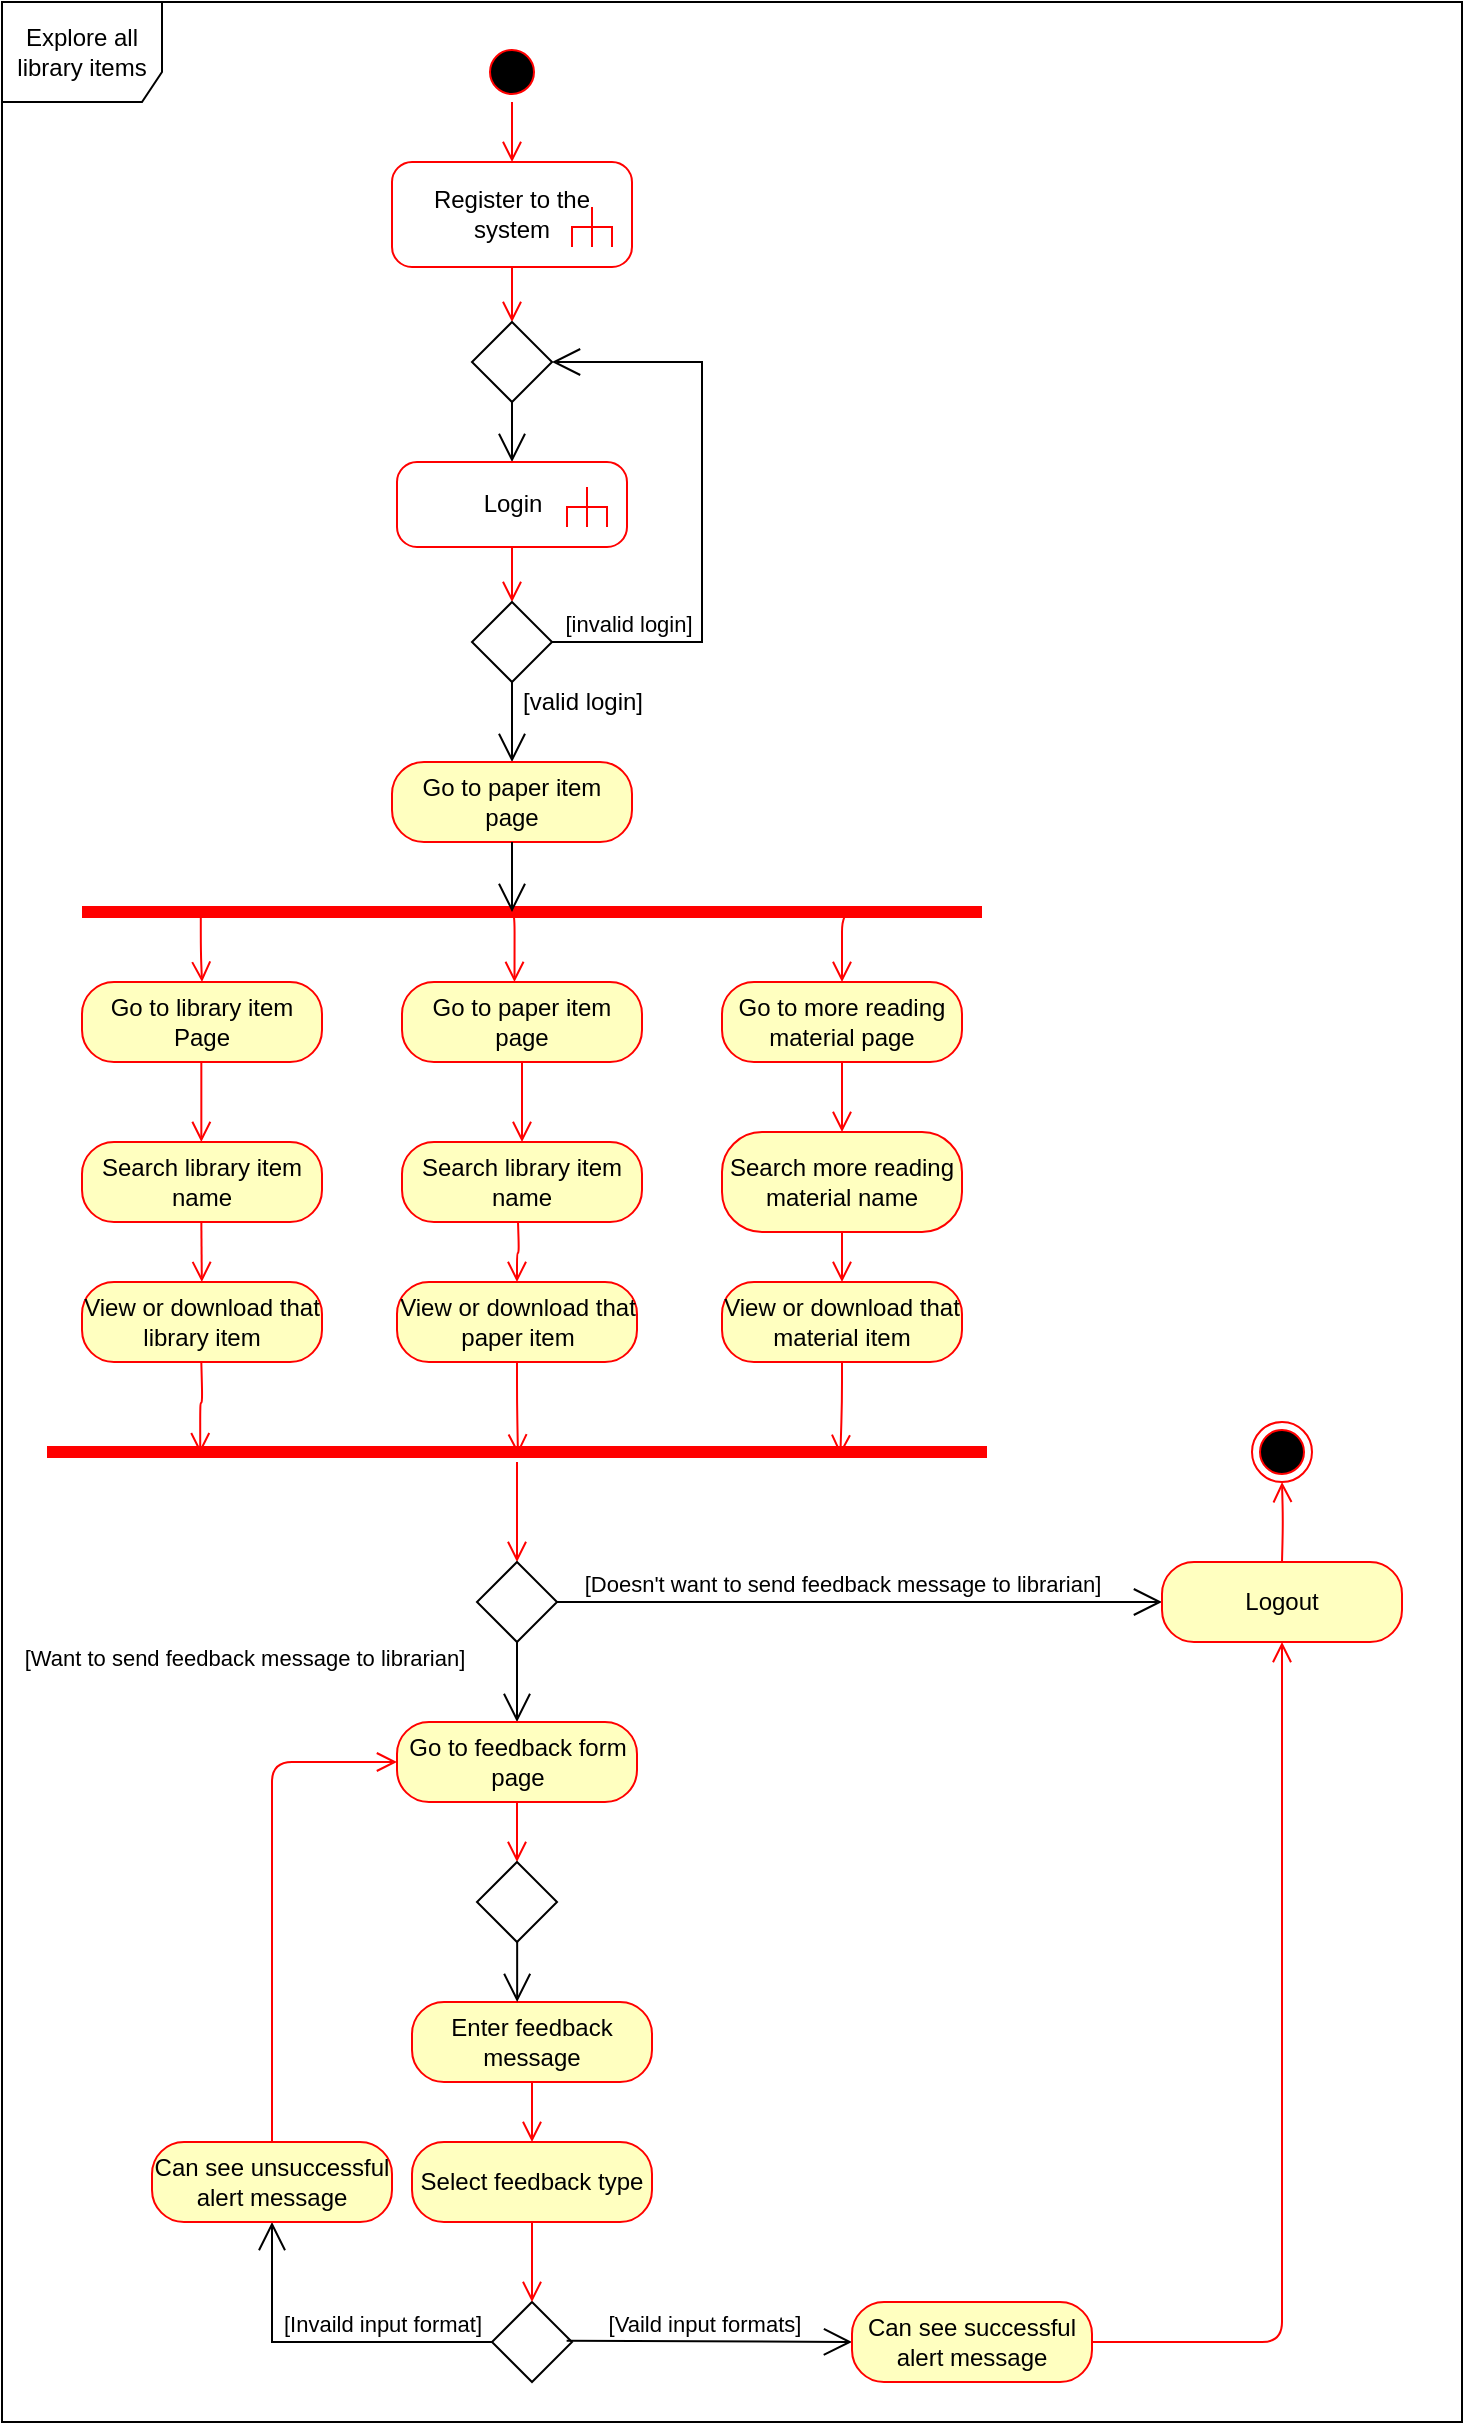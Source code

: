 <mxfile version="15.4.3" type="github">
  <diagram id="FonD3yZjuFLouaIDfz1e" name="Page-1">
    <mxGraphModel dx="2035" dy="1743" grid="1" gridSize="10" guides="1" tooltips="1" connect="1" arrows="1" fold="1" page="1" pageScale="1" pageWidth="850" pageHeight="1100" math="0" shadow="0">
      <root>
        <mxCell id="0" />
        <mxCell id="1" parent="0" />
        <mxCell id="w-JFlLj-ReJTVVEn5meg-1" value="" style="ellipse;html=1;shape=startState;fillColor=#000000;strokeColor=#ff0000;" parent="1" vertex="1">
          <mxGeometry x="180" y="-40" width="30" height="30" as="geometry" />
        </mxCell>
        <mxCell id="w-JFlLj-ReJTVVEn5meg-2" value="" style="edgeStyle=orthogonalEdgeStyle;html=1;verticalAlign=bottom;endArrow=open;endSize=8;strokeColor=#ff0000;" parent="1" source="w-JFlLj-ReJTVVEn5meg-1" edge="1" target="Q_kL5pNG0bDg6LttERWj-26">
          <mxGeometry relative="1" as="geometry">
            <mxPoint x="195" y="30" as="targetPoint" />
          </mxGeometry>
        </mxCell>
        <mxCell id="w-JFlLj-ReJTVVEn5meg-4" value="" style="edgeStyle=orthogonalEdgeStyle;html=1;verticalAlign=bottom;endArrow=open;endSize=8;strokeColor=#ff0000;exitX=0.5;exitY=1;exitDx=0;exitDy=0;exitPerimeter=0;entryX=0.5;entryY=0;entryDx=0;entryDy=0;" parent="1" target="w-JFlLj-ReJTVVEn5meg-25" edge="1" source="Q_kL5pNG0bDg6LttERWj-26">
          <mxGeometry relative="1" as="geometry">
            <mxPoint x="195" y="140" as="targetPoint" />
            <mxPoint x="195" y="150" as="sourcePoint" />
          </mxGeometry>
        </mxCell>
        <mxCell id="w-JFlLj-ReJTVVEn5meg-12" value="" style="edgeStyle=orthogonalEdgeStyle;html=1;verticalAlign=bottom;endArrow=open;endSize=8;strokeColor=#ff0000;exitX=0.5;exitY=1;exitDx=0;exitDy=0;exitPerimeter=0;entryX=0.5;entryY=0;entryDx=0;entryDy=0;" parent="1" target="w-JFlLj-ReJTVVEn5meg-35" edge="1" source="Q_kL5pNG0bDg6LttERWj-27">
          <mxGeometry relative="1" as="geometry">
            <mxPoint x="195" y="248" as="targetPoint" />
            <mxPoint x="194.76" y="252.5" as="sourcePoint" />
          </mxGeometry>
        </mxCell>
        <mxCell id="w-JFlLj-ReJTVVEn5meg-25" value="" style="shape=rhombus;html=1;verticalLabelPosition=bottom;verticalAlignment=top;" parent="1" vertex="1">
          <mxGeometry x="175" y="100" width="40" height="40" as="geometry" />
        </mxCell>
        <mxCell id="w-JFlLj-ReJTVVEn5meg-28" value="" style="edgeStyle=elbowEdgeStyle;html=1;elbow=vertical;verticalAlign=bottom;endArrow=open;rounded=0;labelBackgroundColor=none;endSize=12;exitX=0.5;exitY=1;exitDx=0;exitDy=0;" parent="1" source="w-JFlLj-ReJTVVEn5meg-25" edge="1" target="Q_kL5pNG0bDg6LttERWj-27">
          <mxGeometry x="-0.012" y="15" relative="1" as="geometry">
            <mxPoint x="195" y="210" as="targetPoint" />
            <Array as="points" />
            <mxPoint as="offset" />
          </mxGeometry>
        </mxCell>
        <mxCell id="w-JFlLj-ReJTVVEn5meg-35" value="" style="shape=rhombus;html=1;verticalLabelPosition=bottom;verticalAlignment=top;" parent="1" vertex="1">
          <mxGeometry x="175" y="240" width="40" height="40" as="geometry" />
        </mxCell>
        <mxCell id="w-JFlLj-ReJTVVEn5meg-37" value="[invalid login]" style="edgeStyle=elbowEdgeStyle;html=1;elbow=vertical;verticalAlign=bottom;endArrow=open;rounded=0;labelBackgroundColor=none;endSize=12;entryX=1;entryY=0.5;entryDx=0;entryDy=0;" parent="1" source="w-JFlLj-ReJTVVEn5meg-35" target="w-JFlLj-ReJTVVEn5meg-25" edge="1">
          <mxGeometry x="-0.741" relative="1" as="geometry">
            <mxPoint x="330" y="500" as="targetPoint" />
            <Array as="points">
              <mxPoint x="290" y="260" />
              <mxPoint x="280" y="310" />
              <mxPoint x="260" y="360" />
            </Array>
            <mxPoint as="offset" />
          </mxGeometry>
        </mxCell>
        <mxCell id="w-JFlLj-ReJTVVEn5meg-40" value="" style="shape=line;html=1;strokeWidth=6;strokeColor=#ff0000;" parent="1" vertex="1">
          <mxGeometry x="-20" y="390" width="450" height="10" as="geometry" />
        </mxCell>
        <mxCell id="w-JFlLj-ReJTVVEn5meg-46" value="" style="edgeStyle=orthogonalEdgeStyle;html=1;verticalAlign=bottom;endArrow=open;endSize=8;strokeColor=#ff0000;entryX=0.5;entryY=0;entryDx=0;entryDy=0;" parent="1" target="w-JFlLj-ReJTVVEn5meg-50" edge="1">
          <mxGeometry relative="1" as="geometry">
            <mxPoint x="289.71" y="450" as="targetPoint" />
            <mxPoint x="370" y="395" as="sourcePoint" />
            <Array as="points">
              <mxPoint x="370" y="395" />
            </Array>
          </mxGeometry>
        </mxCell>
        <mxCell id="w-JFlLj-ReJTVVEn5meg-48" value="Go to paper item page" style="rounded=1;whiteSpace=wrap;html=1;arcSize=40;fontColor=#000000;fillColor=#ffffc0;strokeColor=#ff0000;" parent="1" vertex="1">
          <mxGeometry x="140" y="430" width="120" height="40" as="geometry" />
        </mxCell>
        <mxCell id="w-JFlLj-ReJTVVEn5meg-50" value="Go to more reading material page" style="rounded=1;whiteSpace=wrap;html=1;arcSize=40;fontColor=#000000;fillColor=#ffffc0;strokeColor=#ff0000;" parent="1" vertex="1">
          <mxGeometry x="300" y="430" width="120" height="40" as="geometry" />
        </mxCell>
        <mxCell id="w-JFlLj-ReJTVVEn5meg-54" value="" style="endArrow=open;endFill=1;endSize=12;html=1;exitX=0.5;exitY=1;exitDx=0;exitDy=0;" parent="1" source="w-JFlLj-ReJTVVEn5meg-35" edge="1">
          <mxGeometry width="160" relative="1" as="geometry">
            <mxPoint x="200" y="380" as="sourcePoint" />
            <mxPoint x="195" y="320" as="targetPoint" />
          </mxGeometry>
        </mxCell>
        <mxCell id="w-JFlLj-ReJTVVEn5meg-57" value="[valid login]" style="text;html=1;align=center;verticalAlign=middle;resizable=0;points=[];autosize=1;" parent="1" vertex="1">
          <mxGeometry x="190" y="280" width="80" height="20" as="geometry" />
        </mxCell>
        <mxCell id="w-JFlLj-ReJTVVEn5meg-58" value="Search library item name" style="rounded=1;whiteSpace=wrap;html=1;arcSize=40;fontColor=#000000;fillColor=#ffffc0;strokeColor=#ff0000;" parent="1" vertex="1">
          <mxGeometry x="140" y="510" width="120" height="40" as="geometry" />
        </mxCell>
        <mxCell id="w-JFlLj-ReJTVVEn5meg-59" value="" style="edgeStyle=orthogonalEdgeStyle;html=1;verticalAlign=bottom;endArrow=open;endSize=8;strokeColor=#ff0000;entryX=0.5;entryY=0;entryDx=0;entryDy=0;" parent="1" edge="1" target="w-JFlLj-ReJTVVEn5meg-73">
          <mxGeometry relative="1" as="geometry">
            <mxPoint x="140" y="580" as="targetPoint" />
            <mxPoint x="198" y="550" as="sourcePoint" />
          </mxGeometry>
        </mxCell>
        <mxCell id="w-JFlLj-ReJTVVEn5meg-60" value="Search more reading material name" style="rounded=1;whiteSpace=wrap;html=1;arcSize=40;fontColor=#000000;fillColor=#ffffc0;strokeColor=#ff0000;" parent="1" vertex="1">
          <mxGeometry x="300" y="505" width="120" height="50" as="geometry" />
        </mxCell>
        <mxCell id="w-JFlLj-ReJTVVEn5meg-61" value="" style="edgeStyle=orthogonalEdgeStyle;html=1;verticalAlign=bottom;endArrow=open;endSize=8;strokeColor=#ff0000;exitX=0.5;exitY=1;exitDx=0;exitDy=0;entryX=0.5;entryY=0;entryDx=0;entryDy=0;" parent="1" source="w-JFlLj-ReJTVVEn5meg-60" edge="1" target="w-JFlLj-ReJTVVEn5meg-75">
          <mxGeometry relative="1" as="geometry">
            <mxPoint x="360" y="570" as="targetPoint" />
            <mxPoint x="380" y="560" as="sourcePoint" />
          </mxGeometry>
        </mxCell>
        <mxCell id="w-JFlLj-ReJTVVEn5meg-66" value="" style="edgeStyle=orthogonalEdgeStyle;html=1;verticalAlign=bottom;endArrow=open;endSize=8;strokeColor=#ff0000;exitX=0.75;exitY=0.5;exitDx=0;exitDy=0;exitPerimeter=0;entryX=0.5;entryY=0;entryDx=0;entryDy=0;" parent="1" edge="1">
          <mxGeometry relative="1" as="geometry">
            <mxPoint x="196.25" y="430" as="targetPoint" />
            <mxPoint x="193.75" y="395" as="sourcePoint" />
            <Array as="points">
              <mxPoint x="196.25" y="395" />
            </Array>
          </mxGeometry>
        </mxCell>
        <mxCell id="w-JFlLj-ReJTVVEn5meg-69" value="" style="edgeStyle=orthogonalEdgeStyle;html=1;verticalAlign=bottom;endArrow=open;endSize=8;strokeColor=#ff0000;entryX=0.5;entryY=0;entryDx=0;entryDy=0;exitX=0.5;exitY=1;exitDx=0;exitDy=0;" parent="1" edge="1" target="w-JFlLj-ReJTVVEn5meg-60" source="w-JFlLj-ReJTVVEn5meg-50">
          <mxGeometry relative="1" as="geometry">
            <mxPoint x="369.71" y="510" as="targetPoint" />
            <mxPoint x="369.71" y="470" as="sourcePoint" />
          </mxGeometry>
        </mxCell>
        <mxCell id="w-JFlLj-ReJTVVEn5meg-72" value="" style="edgeStyle=orthogonalEdgeStyle;html=1;verticalAlign=bottom;endArrow=open;endSize=8;strokeColor=#ff0000;" parent="1" edge="1">
          <mxGeometry relative="1" as="geometry">
            <mxPoint x="200" y="510" as="targetPoint" />
            <mxPoint x="200" y="470" as="sourcePoint" />
            <Array as="points">
              <mxPoint x="200" y="470" />
              <mxPoint x="200" y="470" />
            </Array>
          </mxGeometry>
        </mxCell>
        <mxCell id="w-JFlLj-ReJTVVEn5meg-73" value="View or download that paper item" style="rounded=1;whiteSpace=wrap;html=1;arcSize=40;fontColor=#000000;fillColor=#ffffc0;strokeColor=#ff0000;" parent="1" vertex="1">
          <mxGeometry x="137.5" y="580" width="120" height="40" as="geometry" />
        </mxCell>
        <mxCell id="w-JFlLj-ReJTVVEn5meg-74" value="" style="edgeStyle=orthogonalEdgeStyle;html=1;verticalAlign=bottom;endArrow=open;endSize=8;strokeColor=#ff0000;entryX=0.501;entryY=0.628;entryDx=0;entryDy=0;entryPerimeter=0;" parent="1" source="w-JFlLj-ReJTVVEn5meg-73" edge="1" target="w-JFlLj-ReJTVVEn5meg-77">
          <mxGeometry relative="1" as="geometry">
            <mxPoint x="140" y="670" as="targetPoint" />
          </mxGeometry>
        </mxCell>
        <mxCell id="w-JFlLj-ReJTVVEn5meg-75" value="View or download that material item" style="rounded=1;whiteSpace=wrap;html=1;arcSize=40;fontColor=#000000;fillColor=#ffffc0;strokeColor=#ff0000;" parent="1" vertex="1">
          <mxGeometry x="300" y="580" width="120" height="40" as="geometry" />
        </mxCell>
        <mxCell id="w-JFlLj-ReJTVVEn5meg-76" value="" style="edgeStyle=orthogonalEdgeStyle;html=1;verticalAlign=bottom;endArrow=open;endSize=8;strokeColor=#ff0000;exitX=0.5;exitY=1;exitDx=0;exitDy=0;entryX=0.844;entryY=0.66;entryDx=0;entryDy=0;entryPerimeter=0;" parent="1" source="w-JFlLj-ReJTVVEn5meg-75" edge="1" target="w-JFlLj-ReJTVVEn5meg-77">
          <mxGeometry relative="1" as="geometry">
            <mxPoint x="380" y="660" as="targetPoint" />
          </mxGeometry>
        </mxCell>
        <mxCell id="w-JFlLj-ReJTVVEn5meg-77" value="" style="shape=line;html=1;strokeWidth=6;strokeColor=#ff0000;" parent="1" vertex="1">
          <mxGeometry x="-37.5" y="660" width="470" height="10" as="geometry" />
        </mxCell>
        <mxCell id="w-JFlLj-ReJTVVEn5meg-78" value="" style="edgeStyle=orthogonalEdgeStyle;html=1;verticalAlign=bottom;endArrow=open;endSize=8;strokeColor=#ff0000;entryX=0.5;entryY=0;entryDx=0;entryDy=0;" parent="1" source="w-JFlLj-ReJTVVEn5meg-77" target="w-JFlLj-ReJTVVEn5meg-84" edge="1">
          <mxGeometry relative="1" as="geometry">
            <mxPoint x="220" y="750" as="targetPoint" />
            <Array as="points" />
          </mxGeometry>
        </mxCell>
        <mxCell id="w-JFlLj-ReJTVVEn5meg-84" value="" style="shape=rhombus;html=1;verticalLabelPosition=bottom;verticalAlignment=top;" parent="1" vertex="1">
          <mxGeometry x="177.5" y="720" width="40" height="40" as="geometry" />
        </mxCell>
        <mxCell id="w-JFlLj-ReJTVVEn5meg-86" value="[Doesn&#39;t want to send feedback message to librarian]" style="edgeStyle=elbowEdgeStyle;html=1;elbow=vertical;verticalAlign=bottom;endArrow=open;rounded=0;labelBackgroundColor=none;endSize=12;entryX=0;entryY=0.5;entryDx=0;entryDy=0;" parent="1" source="w-JFlLj-ReJTVVEn5meg-84" target="Q_kL5pNG0bDg6LttERWj-12" edge="1">
          <mxGeometry x="-0.059" relative="1" as="geometry">
            <mxPoint x="320" y="830" as="targetPoint" />
            <Array as="points">
              <mxPoint x="280" y="740" />
            </Array>
            <mxPoint as="offset" />
          </mxGeometry>
        </mxCell>
        <mxCell id="w-JFlLj-ReJTVVEn5meg-87" value="[Want to send feedback message to librarian]" style="edgeStyle=elbowEdgeStyle;html=1;elbow=vertical;verticalAlign=bottom;endArrow=open;rounded=0;labelBackgroundColor=none;endSize=12;entryX=0.5;entryY=0;entryDx=0;entryDy=0;exitX=0.5;exitY=1;exitDx=0;exitDy=0;" parent="1" source="w-JFlLj-ReJTVVEn5meg-84" edge="1" target="w-JFlLj-ReJTVVEn5meg-92">
          <mxGeometry x="-0.68" y="-138" relative="1" as="geometry">
            <mxPoint x="220" y="800" as="targetPoint" />
            <Array as="points">
              <mxPoint x="200" y="770" />
              <mxPoint x="190" y="760" />
              <mxPoint x="130" y="770" />
              <mxPoint x="220" y="795" />
            </Array>
            <mxPoint x="1" y="10" as="offset" />
            <mxPoint x="198" y="760" as="sourcePoint" />
          </mxGeometry>
        </mxCell>
        <mxCell id="w-JFlLj-ReJTVVEn5meg-92" value="Go to feedback form page" style="rounded=1;whiteSpace=wrap;html=1;arcSize=40;fontColor=#000000;fillColor=#ffffc0;strokeColor=#ff0000;" parent="1" vertex="1">
          <mxGeometry x="137.5" y="800" width="120" height="40" as="geometry" />
        </mxCell>
        <mxCell id="w-JFlLj-ReJTVVEn5meg-93" value="" style="edgeStyle=orthogonalEdgeStyle;html=1;verticalAlign=bottom;endArrow=open;endSize=8;strokeColor=#ff0000;entryX=0.5;entryY=0;entryDx=0;entryDy=0;" parent="1" source="w-JFlLj-ReJTVVEn5meg-92" target="w-JFlLj-ReJTVVEn5meg-98" edge="1">
          <mxGeometry relative="1" as="geometry">
            <mxPoint x="220" y="880" as="targetPoint" />
          </mxGeometry>
        </mxCell>
        <mxCell id="w-JFlLj-ReJTVVEn5meg-96" value="Enter feedback message" style="rounded=1;whiteSpace=wrap;html=1;arcSize=40;fontColor=#000000;fillColor=#ffffc0;strokeColor=#ff0000;" parent="1" vertex="1">
          <mxGeometry x="145" y="940" width="120" height="40" as="geometry" />
        </mxCell>
        <mxCell id="w-JFlLj-ReJTVVEn5meg-97" value="" style="edgeStyle=orthogonalEdgeStyle;html=1;verticalAlign=bottom;endArrow=open;endSize=8;strokeColor=#ff0000;entryX=0.5;entryY=0;entryDx=0;entryDy=0;" parent="1" source="w-JFlLj-ReJTVVEn5meg-96" target="Q_kL5pNG0bDg6LttERWj-2" edge="1">
          <mxGeometry relative="1" as="geometry">
            <mxPoint x="220" y="1010" as="targetPoint" />
          </mxGeometry>
        </mxCell>
        <mxCell id="w-JFlLj-ReJTVVEn5meg-98" value="" style="shape=rhombus;html=1;verticalLabelPosition=bottom;verticalAlignment=top;" parent="1" vertex="1">
          <mxGeometry x="177.5" y="870" width="40" height="40" as="geometry" />
        </mxCell>
        <mxCell id="w-JFlLj-ReJTVVEn5meg-100" value="" style="edgeStyle=elbowEdgeStyle;html=1;elbow=vertical;verticalAlign=bottom;endArrow=open;rounded=0;labelBackgroundColor=none;endSize=12;exitX=0.502;exitY=0.99;exitDx=0;exitDy=0;exitPerimeter=0;" parent="1" source="w-JFlLj-ReJTVVEn5meg-98" edge="1">
          <mxGeometry x="0.5" y="22" relative="1" as="geometry">
            <mxPoint x="198" y="940" as="targetPoint" />
            <mxPoint x="221.0" y="910" as="sourcePoint" />
            <Array as="points">
              <mxPoint x="221" y="940" />
            </Array>
            <mxPoint x="-42" y="-10" as="offset" />
          </mxGeometry>
        </mxCell>
        <mxCell id="w-JFlLj-ReJTVVEn5meg-103" value="" style="shape=rhombus;html=1;verticalLabelPosition=bottom;verticalAlignment=top;" parent="1" vertex="1">
          <mxGeometry x="185" y="1090" width="40" height="40" as="geometry" />
        </mxCell>
        <mxCell id="w-JFlLj-ReJTVVEn5meg-105" value="[Vaild input formats]" style="edgeStyle=elbowEdgeStyle;html=1;elbow=vertical;verticalAlign=bottom;endArrow=open;rounded=0;labelBackgroundColor=none;endSize=12;entryX=0;entryY=0.5;entryDx=0;entryDy=0;exitX=0.933;exitY=0.483;exitDx=0;exitDy=0;exitPerimeter=0;" parent="1" target="Q_kL5pNG0bDg6LttERWj-23" edge="1" source="w-JFlLj-ReJTVVEn5meg-103">
          <mxGeometry x="-0.04" relative="1" as="geometry">
            <mxPoint x="300" y="1110" as="targetPoint" />
            <Array as="points">
              <mxPoint x="260" y="1110" />
              <mxPoint x="250" y="1060" />
            </Array>
            <mxPoint x="240" y="1110" as="sourcePoint" />
            <mxPoint as="offset" />
          </mxGeometry>
        </mxCell>
        <mxCell id="w-JFlLj-ReJTVVEn5meg-106" value="[Invaild input format]" style="edgeStyle=elbowEdgeStyle;html=1;elbow=vertical;verticalAlign=bottom;endArrow=open;rounded=0;labelBackgroundColor=none;endSize=12;entryX=0.5;entryY=1;entryDx=0;entryDy=0;" parent="1" source="w-JFlLj-ReJTVVEn5meg-103" target="QeGTxWQUT2oyGX54cCKl-9" edge="1">
          <mxGeometry x="-0.351" relative="1" as="geometry">
            <mxPoint x="120" y="1080" as="targetPoint" />
            <Array as="points">
              <mxPoint x="140" y="1110" />
              <mxPoint x="150" y="900" />
              <mxPoint x="110" y="1040" />
            </Array>
            <mxPoint as="offset" />
          </mxGeometry>
        </mxCell>
        <mxCell id="w-JFlLj-ReJTVVEn5meg-111" value="Explore all library items" style="shape=umlFrame;whiteSpace=wrap;html=1;width=80;height=50;" parent="1" vertex="1">
          <mxGeometry x="-60" y="-60" width="730" height="1210" as="geometry" />
        </mxCell>
        <mxCell id="Q_kL5pNG0bDg6LttERWj-2" value="Select feedback type" style="rounded=1;whiteSpace=wrap;html=1;arcSize=40;fontColor=#000000;fillColor=#ffffc0;strokeColor=#ff0000;" parent="1" vertex="1">
          <mxGeometry x="145" y="1010" width="120" height="40" as="geometry" />
        </mxCell>
        <mxCell id="Q_kL5pNG0bDg6LttERWj-3" value="" style="edgeStyle=orthogonalEdgeStyle;html=1;verticalAlign=bottom;endArrow=open;endSize=8;strokeColor=#ff0000;entryX=0.5;entryY=0;entryDx=0;entryDy=0;" parent="1" source="Q_kL5pNG0bDg6LttERWj-2" target="w-JFlLj-ReJTVVEn5meg-103" edge="1">
          <mxGeometry relative="1" as="geometry">
            <mxPoint x="220" y="1090" as="targetPoint" />
          </mxGeometry>
        </mxCell>
        <mxCell id="Q_kL5pNG0bDg6LttERWj-12" value="Logout" style="rounded=1;whiteSpace=wrap;html=1;arcSize=40;fontColor=#000000;fillColor=#ffffc0;strokeColor=#ff0000;" parent="1" vertex="1">
          <mxGeometry x="520" y="720" width="120" height="40" as="geometry" />
        </mxCell>
        <mxCell id="Q_kL5pNG0bDg6LttERWj-20" value="" style="edgeStyle=orthogonalEdgeStyle;html=1;verticalAlign=bottom;endArrow=open;endSize=8;strokeColor=#ff0000;entryX=0.5;entryY=1;entryDx=0;entryDy=0;" parent="1" target="Q_kL5pNG0bDg6LttERWj-21" edge="1">
          <mxGeometry relative="1" as="geometry">
            <mxPoint x="579.5" y="645" as="targetPoint" />
            <Array as="points" />
            <mxPoint x="580" y="720" as="sourcePoint" />
          </mxGeometry>
        </mxCell>
        <mxCell id="Q_kL5pNG0bDg6LttERWj-21" value="" style="ellipse;html=1;shape=endState;fillColor=#000000;strokeColor=#ff0000;" parent="1" vertex="1">
          <mxGeometry x="565" y="650" width="30" height="30" as="geometry" />
        </mxCell>
        <mxCell id="Q_kL5pNG0bDg6LttERWj-23" value="Can see successful alert message" style="rounded=1;whiteSpace=wrap;html=1;arcSize=40;fontColor=#000000;fillColor=#ffffc0;strokeColor=#ff0000;" parent="1" vertex="1">
          <mxGeometry x="365" y="1090" width="120" height="40" as="geometry" />
        </mxCell>
        <mxCell id="Q_kL5pNG0bDg6LttERWj-24" value="" style="edgeStyle=orthogonalEdgeStyle;html=1;verticalAlign=bottom;endArrow=open;endSize=8;strokeColor=#ff0000;exitX=1;exitY=0.5;exitDx=0;exitDy=0;entryX=0.5;entryY=1;entryDx=0;entryDy=0;" parent="1" source="Q_kL5pNG0bDg6LttERWj-23" target="Q_kL5pNG0bDg6LttERWj-12" edge="1">
          <mxGeometry relative="1" as="geometry">
            <mxPoint x="520" y="1110" as="targetPoint" />
            <Array as="points" />
            <mxPoint x="460" y="1100" as="sourcePoint" />
          </mxGeometry>
        </mxCell>
        <mxCell id="Q_kL5pNG0bDg6LttERWj-26" value="&lt;span&gt;Register to the system&lt;/span&gt;" style="html=1;shape=mxgraph.sysml.callBehAct;whiteSpace=wrap;align=center;strokeColor=#FF0000;" parent="1" vertex="1">
          <mxGeometry x="135" y="20" width="120" height="52.5" as="geometry" />
        </mxCell>
        <mxCell id="Q_kL5pNG0bDg6LttERWj-27" value="Login" style="html=1;shape=mxgraph.sysml.callBehAct;whiteSpace=wrap;align=center;strokeColor=#FF0000;" parent="1" vertex="1">
          <mxGeometry x="137.5" y="170" width="115" height="42.5" as="geometry" />
        </mxCell>
        <mxCell id="QeGTxWQUT2oyGX54cCKl-1" value="Go to library item Page" style="rounded=1;whiteSpace=wrap;html=1;arcSize=40;fontColor=#000000;fillColor=#ffffc0;strokeColor=#ff0000;" vertex="1" parent="1">
          <mxGeometry x="-20" y="430" width="120" height="40" as="geometry" />
        </mxCell>
        <mxCell id="QeGTxWQUT2oyGX54cCKl-2" value="Search library item name" style="rounded=1;whiteSpace=wrap;html=1;arcSize=40;fontColor=#000000;fillColor=#ffffc0;strokeColor=#ff0000;" vertex="1" parent="1">
          <mxGeometry x="-20" y="510" width="120" height="40" as="geometry" />
        </mxCell>
        <mxCell id="QeGTxWQUT2oyGX54cCKl-3" value="View or download that library item" style="rounded=1;whiteSpace=wrap;html=1;arcSize=40;fontColor=#000000;fillColor=#ffffc0;strokeColor=#ff0000;" vertex="1" parent="1">
          <mxGeometry x="-20" y="580" width="120" height="40" as="geometry" />
        </mxCell>
        <mxCell id="QeGTxWQUT2oyGX54cCKl-4" value="" style="edgeStyle=orthogonalEdgeStyle;html=1;verticalAlign=bottom;endArrow=open;endSize=8;strokeColor=#ff0000;entryX=0.5;entryY=0;entryDx=0;entryDy=0;exitX=0.132;exitY=0.271;exitDx=0;exitDy=0;exitPerimeter=0;" edge="1" parent="1" source="w-JFlLj-ReJTVVEn5meg-40" target="QeGTxWQUT2oyGX54cCKl-1">
          <mxGeometry relative="1" as="geometry">
            <mxPoint x="-20" y="430" as="targetPoint" />
            <mxPoint x="-20" y="395" as="sourcePoint" />
            <Array as="points" />
          </mxGeometry>
        </mxCell>
        <mxCell id="QeGTxWQUT2oyGX54cCKl-5" value="" style="edgeStyle=orthogonalEdgeStyle;html=1;verticalAlign=bottom;endArrow=open;endSize=8;strokeColor=#ff0000;" edge="1" parent="1">
          <mxGeometry relative="1" as="geometry">
            <mxPoint x="39.67" y="510" as="targetPoint" />
            <mxPoint x="39.67" y="470" as="sourcePoint" />
            <Array as="points">
              <mxPoint x="39.67" y="470" />
              <mxPoint x="39.67" y="470" />
            </Array>
          </mxGeometry>
        </mxCell>
        <mxCell id="QeGTxWQUT2oyGX54cCKl-6" value="" style="edgeStyle=orthogonalEdgeStyle;html=1;verticalAlign=bottom;endArrow=open;endSize=8;strokeColor=#ff0000;" edge="1" parent="1">
          <mxGeometry relative="1" as="geometry">
            <mxPoint x="39.91" y="580" as="targetPoint" />
            <mxPoint x="39.67" y="550" as="sourcePoint" />
            <Array as="points">
              <mxPoint x="39.67" y="550" />
              <mxPoint x="39.67" y="550" />
            </Array>
          </mxGeometry>
        </mxCell>
        <mxCell id="QeGTxWQUT2oyGX54cCKl-8" value="" style="edgeStyle=orthogonalEdgeStyle;html=1;verticalAlign=bottom;endArrow=open;endSize=8;strokeColor=#ff0000;entryX=0.163;entryY=0.559;entryDx=0;entryDy=0;entryPerimeter=0;" edge="1" parent="1" target="w-JFlLj-ReJTVVEn5meg-77">
          <mxGeometry relative="1" as="geometry">
            <mxPoint x="39.9" y="650" as="targetPoint" />
            <mxPoint x="39.66" y="620" as="sourcePoint" />
            <Array as="points" />
          </mxGeometry>
        </mxCell>
        <mxCell id="QeGTxWQUT2oyGX54cCKl-9" value="Can see unsuccessful alert message" style="rounded=1;whiteSpace=wrap;html=1;arcSize=40;fontColor=#000000;fillColor=#ffffc0;strokeColor=#ff0000;" vertex="1" parent="1">
          <mxGeometry x="15" y="1010" width="120" height="40" as="geometry" />
        </mxCell>
        <mxCell id="QeGTxWQUT2oyGX54cCKl-10" value="" style="edgeStyle=orthogonalEdgeStyle;html=1;verticalAlign=bottom;endArrow=open;endSize=8;strokeColor=#ff0000;entryX=0;entryY=0.5;entryDx=0;entryDy=0;exitX=0.5;exitY=0;exitDx=0;exitDy=0;" edge="1" parent="1" source="QeGTxWQUT2oyGX54cCKl-9" target="w-JFlLj-ReJTVVEn5meg-92">
          <mxGeometry relative="1" as="geometry">
            <mxPoint x="60" y="930" as="targetPoint" />
            <mxPoint x="60" y="890" as="sourcePoint" />
          </mxGeometry>
        </mxCell>
        <mxCell id="QeGTxWQUT2oyGX54cCKl-11" value="Go to paper item page" style="rounded=1;whiteSpace=wrap;html=1;arcSize=40;fontColor=#000000;fillColor=#ffffc0;strokeColor=#ff0000;" vertex="1" parent="1">
          <mxGeometry x="135" y="320" width="120" height="40" as="geometry" />
        </mxCell>
        <mxCell id="QeGTxWQUT2oyGX54cCKl-13" value="" style="endArrow=open;endFill=1;endSize=12;html=1;" edge="1" parent="1">
          <mxGeometry width="160" relative="1" as="geometry">
            <mxPoint x="195" y="360" as="sourcePoint" />
            <mxPoint x="195" y="395" as="targetPoint" />
          </mxGeometry>
        </mxCell>
      </root>
    </mxGraphModel>
  </diagram>
</mxfile>
